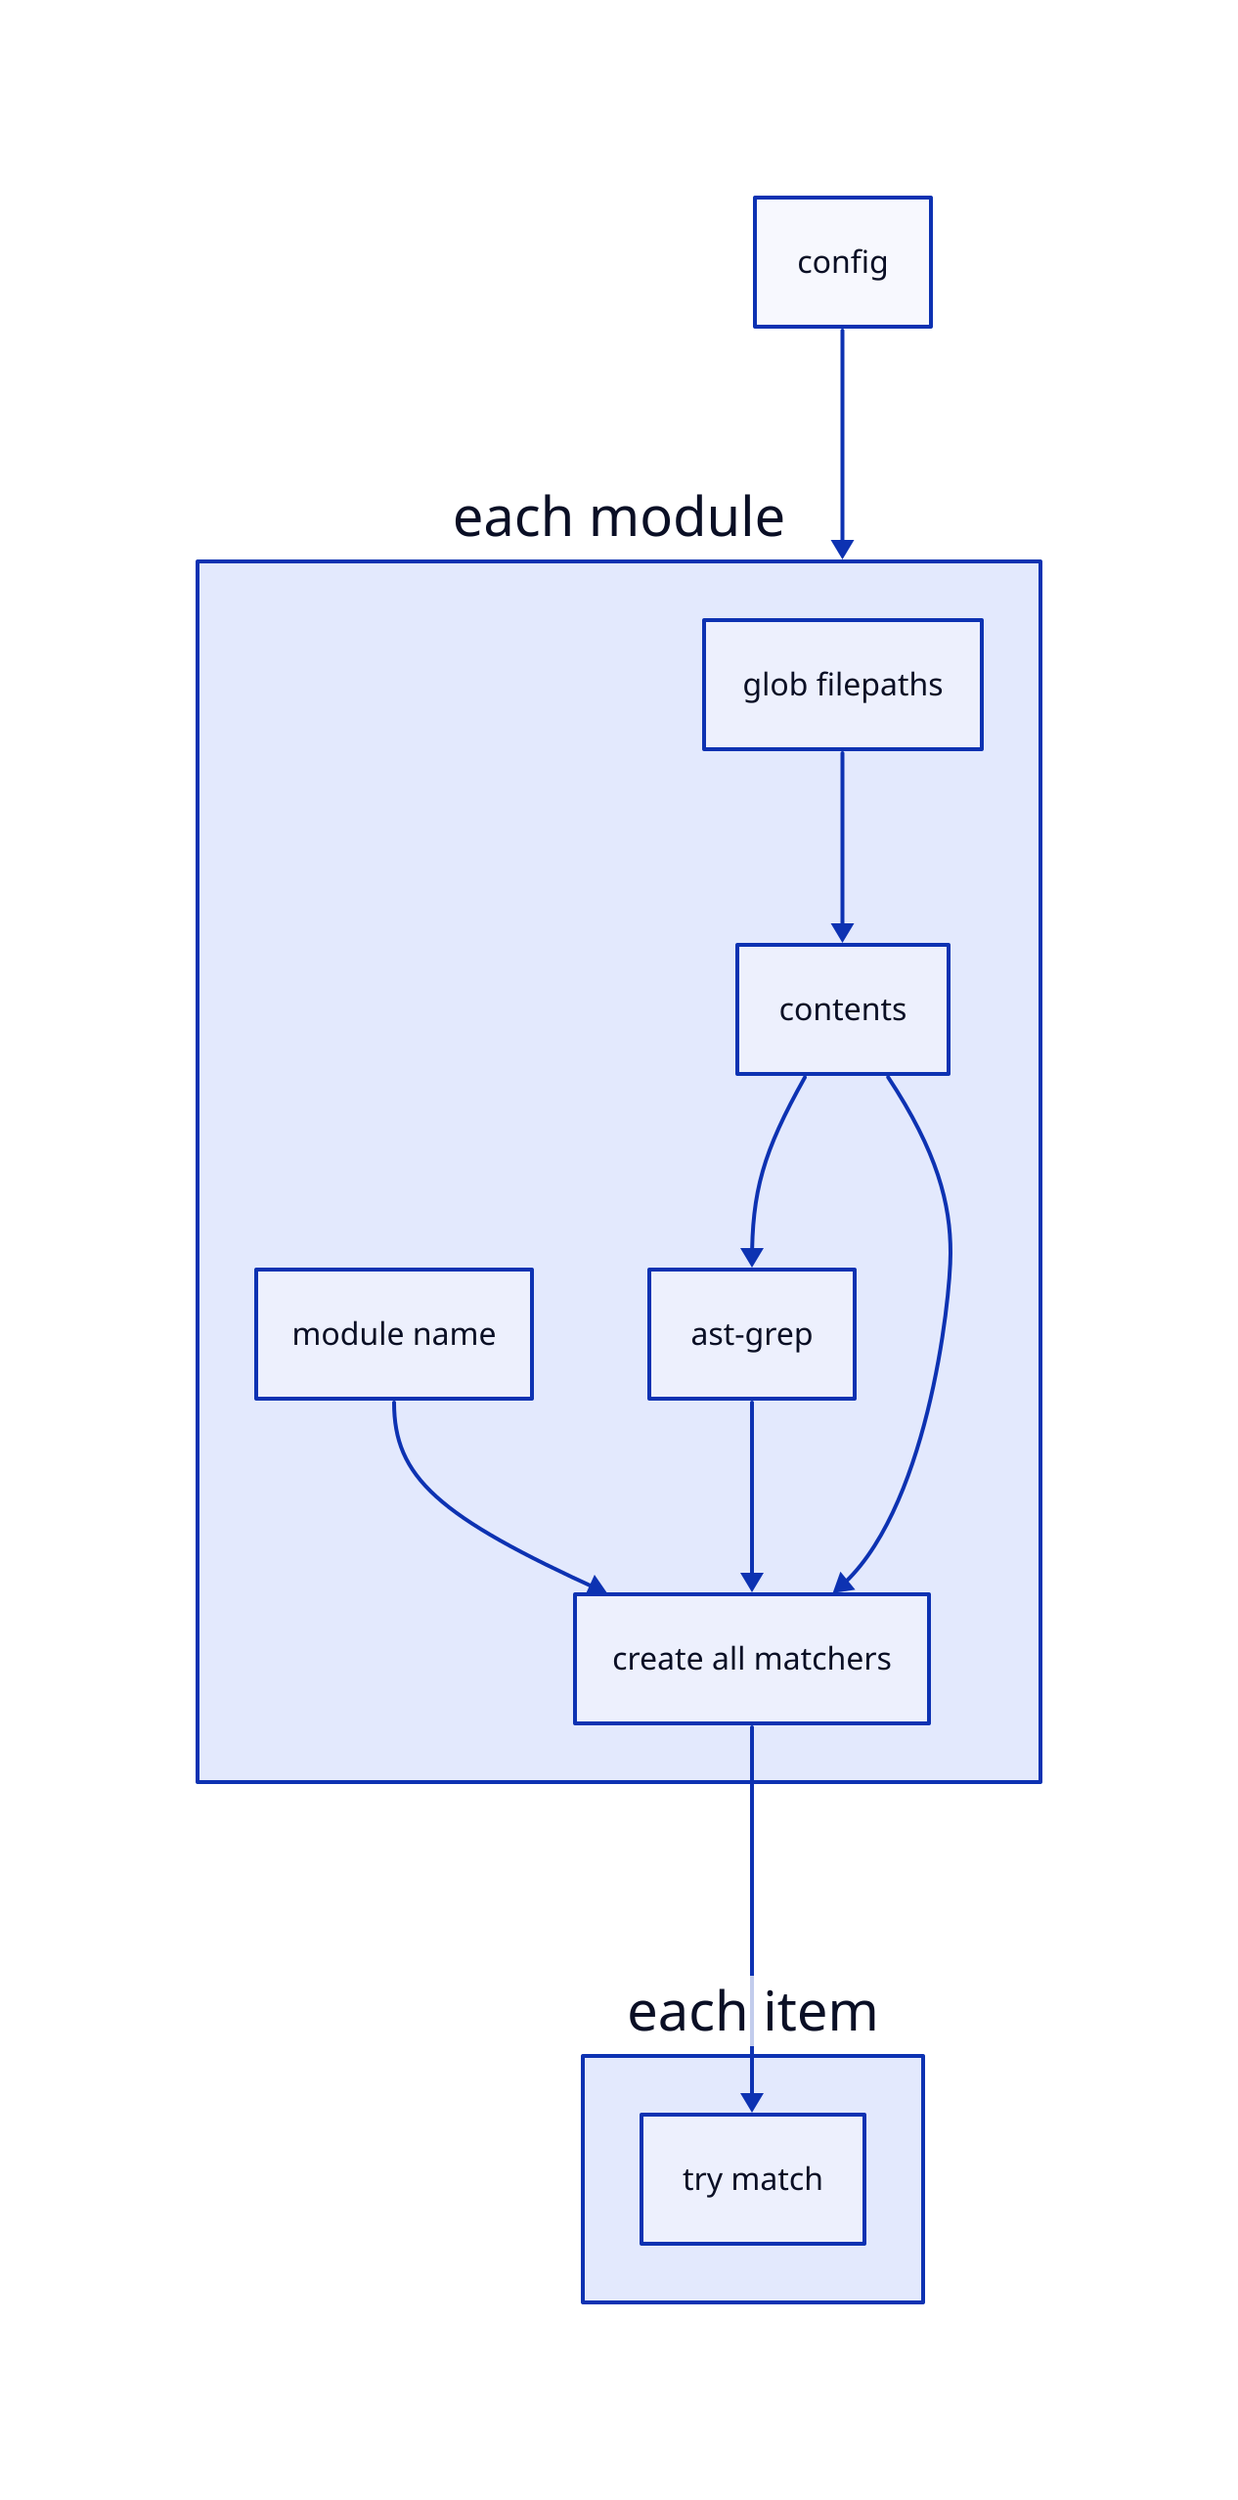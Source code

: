 config -> each module

each module: {
    module name -> create all matchers
    glob filepaths -> contents -> ast-grep -> create all matchers
    contents -> create all matchers
}

each module.create all matchers -> each item.try match

each item: {
    try match
}
